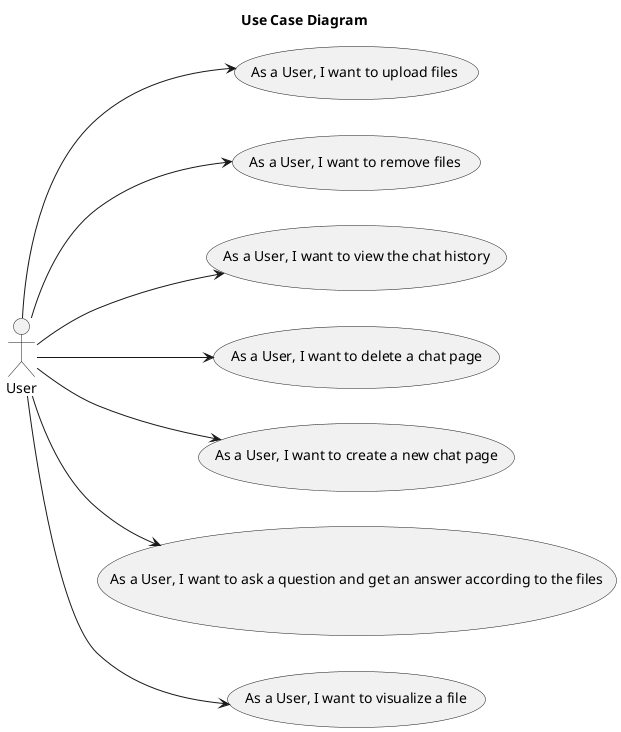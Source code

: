 @startuml

left to right direction
skinparam packageStyle rectangle

title Use Case Diagram

:User: as User

User --> (As a User, I want to upload files)
User --> (As a User, I want to remove files)
User --> (As a User, I want to view the chat history)
User --> (As a User, I want to delete a chat page)
User --> (As a User, I want to create a new chat page)
User --> (As a User, I want to ask a question and get an answer according to the files)
User --> (As a User, I want to visualize a file)

@enduml
